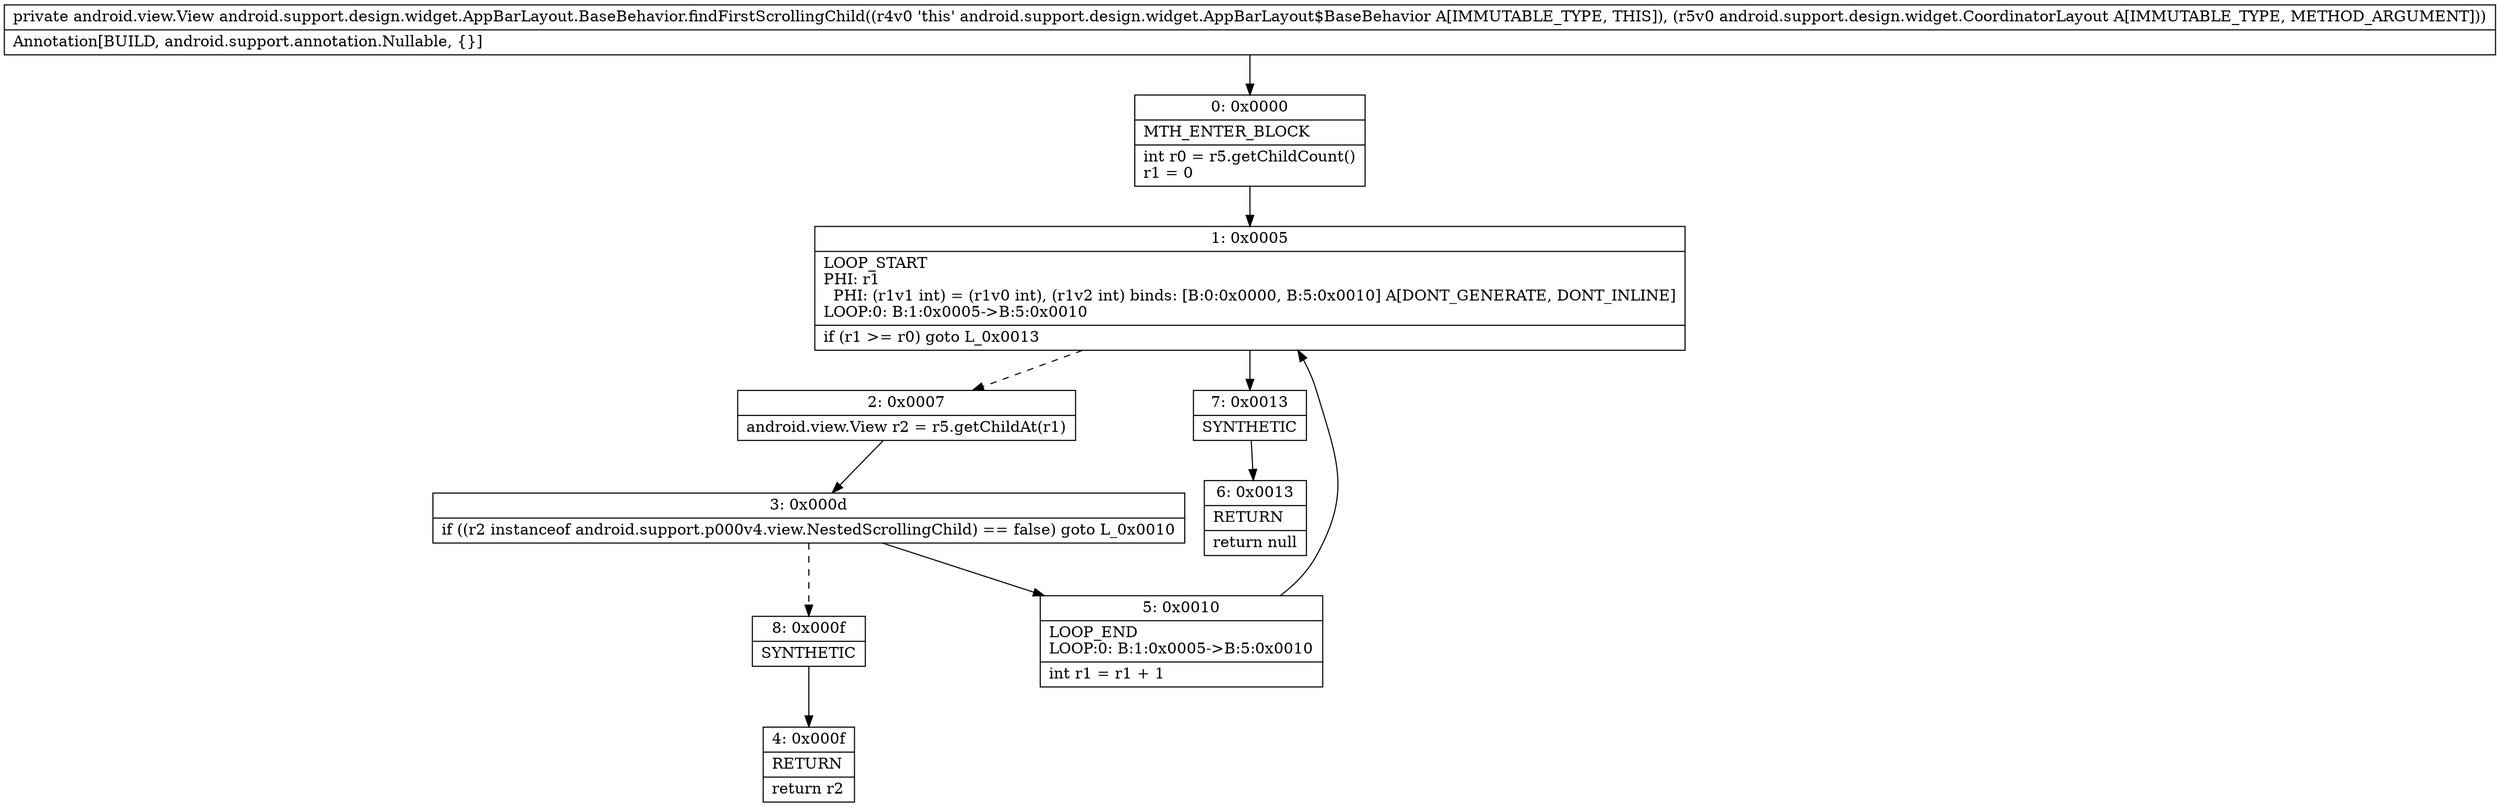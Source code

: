 digraph "CFG forandroid.support.design.widget.AppBarLayout.BaseBehavior.findFirstScrollingChild(Landroid\/support\/design\/widget\/CoordinatorLayout;)Landroid\/view\/View;" {
Node_0 [shape=record,label="{0\:\ 0x0000|MTH_ENTER_BLOCK\l|int r0 = r5.getChildCount()\lr1 = 0\l}"];
Node_1 [shape=record,label="{1\:\ 0x0005|LOOP_START\lPHI: r1 \l  PHI: (r1v1 int) = (r1v0 int), (r1v2 int) binds: [B:0:0x0000, B:5:0x0010] A[DONT_GENERATE, DONT_INLINE]\lLOOP:0: B:1:0x0005\-\>B:5:0x0010\l|if (r1 \>= r0) goto L_0x0013\l}"];
Node_2 [shape=record,label="{2\:\ 0x0007|android.view.View r2 = r5.getChildAt(r1)\l}"];
Node_3 [shape=record,label="{3\:\ 0x000d|if ((r2 instanceof android.support.p000v4.view.NestedScrollingChild) == false) goto L_0x0010\l}"];
Node_4 [shape=record,label="{4\:\ 0x000f|RETURN\l|return r2\l}"];
Node_5 [shape=record,label="{5\:\ 0x0010|LOOP_END\lLOOP:0: B:1:0x0005\-\>B:5:0x0010\l|int r1 = r1 + 1\l}"];
Node_6 [shape=record,label="{6\:\ 0x0013|RETURN\l|return null\l}"];
Node_7 [shape=record,label="{7\:\ 0x0013|SYNTHETIC\l}"];
Node_8 [shape=record,label="{8\:\ 0x000f|SYNTHETIC\l}"];
MethodNode[shape=record,label="{private android.view.View android.support.design.widget.AppBarLayout.BaseBehavior.findFirstScrollingChild((r4v0 'this' android.support.design.widget.AppBarLayout$BaseBehavior A[IMMUTABLE_TYPE, THIS]), (r5v0 android.support.design.widget.CoordinatorLayout A[IMMUTABLE_TYPE, METHOD_ARGUMENT]))  | Annotation[BUILD, android.support.annotation.Nullable, \{\}]\l}"];
MethodNode -> Node_0;
Node_0 -> Node_1;
Node_1 -> Node_2[style=dashed];
Node_1 -> Node_7;
Node_2 -> Node_3;
Node_3 -> Node_5;
Node_3 -> Node_8[style=dashed];
Node_5 -> Node_1;
Node_7 -> Node_6;
Node_8 -> Node_4;
}

